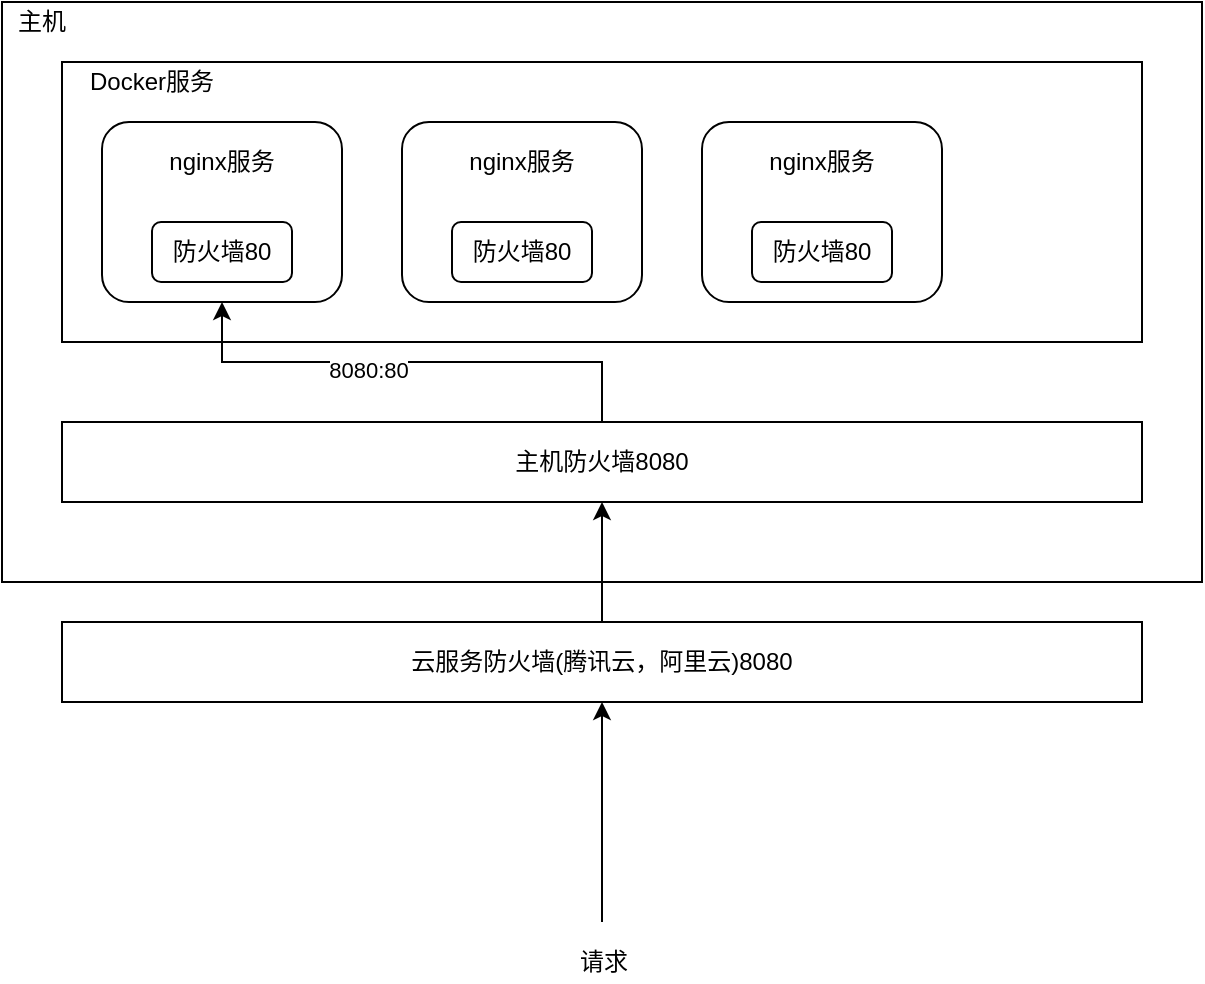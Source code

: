 <mxfile version="14.3.0" type="device"><diagram id="16uUkmMDwSyTcyJMp9o1" name="第 1 页"><mxGraphModel dx="1422" dy="846" grid="1" gridSize="10" guides="1" tooltips="1" connect="1" arrows="1" fold="1" page="1" pageScale="1" pageWidth="827" pageHeight="1169" math="0" shadow="0"><root><mxCell id="0"/><mxCell id="1" parent="0"/><mxCell id="-v3iUL1oD8SAu2r0jiKa-1" value="" style="rounded=0;whiteSpace=wrap;html=1;" vertex="1" parent="1"><mxGeometry x="120" y="80" width="600" height="290" as="geometry"/></mxCell><mxCell id="-v3iUL1oD8SAu2r0jiKa-2" value="" style="rounded=0;whiteSpace=wrap;html=1;" vertex="1" parent="1"><mxGeometry x="150" y="110" width="540" height="140" as="geometry"/></mxCell><mxCell id="-v3iUL1oD8SAu2r0jiKa-19" style="edgeStyle=orthogonalEdgeStyle;rounded=0;orthogonalLoop=1;jettySize=auto;html=1;entryX=0.5;entryY=1;entryDx=0;entryDy=0;" edge="1" parent="1" source="-v3iUL1oD8SAu2r0jiKa-3" target="-v3iUL1oD8SAu2r0jiKa-7"><mxGeometry relative="1" as="geometry"/></mxCell><mxCell id="-v3iUL1oD8SAu2r0jiKa-20" value="8080:80" style="edgeLabel;html=1;align=center;verticalAlign=middle;resizable=0;points=[];" vertex="1" connectable="0" parent="-v3iUL1oD8SAu2r0jiKa-19"><mxGeometry x="0.176" y="4" relative="1" as="geometry"><mxPoint as="offset"/></mxGeometry></mxCell><mxCell id="-v3iUL1oD8SAu2r0jiKa-3" value="主机防火墙8080" style="rounded=0;whiteSpace=wrap;html=1;" vertex="1" parent="1"><mxGeometry x="150" y="290" width="540" height="40" as="geometry"/></mxCell><mxCell id="-v3iUL1oD8SAu2r0jiKa-18" style="edgeStyle=orthogonalEdgeStyle;rounded=0;orthogonalLoop=1;jettySize=auto;html=1;" edge="1" parent="1" source="-v3iUL1oD8SAu2r0jiKa-4" target="-v3iUL1oD8SAu2r0jiKa-3"><mxGeometry relative="1" as="geometry"/></mxCell><mxCell id="-v3iUL1oD8SAu2r0jiKa-4" value="云服务防火墙(腾讯云，阿里云)8080" style="rounded=0;whiteSpace=wrap;html=1;" vertex="1" parent="1"><mxGeometry x="150" y="390" width="540" height="40" as="geometry"/></mxCell><mxCell id="-v3iUL1oD8SAu2r0jiKa-5" value="主机" style="text;html=1;strokeColor=none;fillColor=none;align=center;verticalAlign=middle;whiteSpace=wrap;rounded=0;" vertex="1" parent="1"><mxGeometry x="120" y="80" width="40" height="20" as="geometry"/></mxCell><mxCell id="-v3iUL1oD8SAu2r0jiKa-6" value="Docker服务" style="text;html=1;strokeColor=none;fillColor=none;align=center;verticalAlign=middle;whiteSpace=wrap;rounded=0;" vertex="1" parent="1"><mxGeometry x="150" y="110" width="90" height="20" as="geometry"/></mxCell><mxCell id="-v3iUL1oD8SAu2r0jiKa-7" value="" style="rounded=1;whiteSpace=wrap;html=1;" vertex="1" parent="1"><mxGeometry x="170" y="140" width="120" height="90" as="geometry"/></mxCell><mxCell id="-v3iUL1oD8SAu2r0jiKa-8" value="nginx服务" style="text;html=1;strokeColor=none;fillColor=none;align=center;verticalAlign=middle;whiteSpace=wrap;rounded=0;" vertex="1" parent="1"><mxGeometry x="200" y="150" width="60" height="20" as="geometry"/></mxCell><mxCell id="-v3iUL1oD8SAu2r0jiKa-9" value="" style="rounded=1;whiteSpace=wrap;html=1;" vertex="1" parent="1"><mxGeometry x="320" y="140" width="120" height="90" as="geometry"/></mxCell><mxCell id="-v3iUL1oD8SAu2r0jiKa-10" value="" style="rounded=1;whiteSpace=wrap;html=1;" vertex="1" parent="1"><mxGeometry x="470" y="140" width="120" height="90" as="geometry"/></mxCell><mxCell id="-v3iUL1oD8SAu2r0jiKa-11" value="nginx服务" style="text;html=1;strokeColor=none;fillColor=none;align=center;verticalAlign=middle;whiteSpace=wrap;rounded=0;" vertex="1" parent="1"><mxGeometry x="350" y="150" width="60" height="20" as="geometry"/></mxCell><mxCell id="-v3iUL1oD8SAu2r0jiKa-12" value="nginx服务" style="text;html=1;strokeColor=none;fillColor=none;align=center;verticalAlign=middle;whiteSpace=wrap;rounded=0;" vertex="1" parent="1"><mxGeometry x="500" y="150" width="60" height="20" as="geometry"/></mxCell><mxCell id="-v3iUL1oD8SAu2r0jiKa-13" value="防火墙80" style="rounded=1;whiteSpace=wrap;html=1;" vertex="1" parent="1"><mxGeometry x="195" y="190" width="70" height="30" as="geometry"/></mxCell><mxCell id="-v3iUL1oD8SAu2r0jiKa-14" value="防火墙80" style="rounded=1;whiteSpace=wrap;html=1;" vertex="1" parent="1"><mxGeometry x="345" y="190" width="70" height="30" as="geometry"/></mxCell><mxCell id="-v3iUL1oD8SAu2r0jiKa-15" value="防火墙80" style="rounded=1;whiteSpace=wrap;html=1;" vertex="1" parent="1"><mxGeometry x="495" y="190" width="70" height="30" as="geometry"/></mxCell><mxCell id="-v3iUL1oD8SAu2r0jiKa-16" value="" style="endArrow=classic;html=1;entryX=0.5;entryY=1;entryDx=0;entryDy=0;" edge="1" parent="1" target="-v3iUL1oD8SAu2r0jiKa-4"><mxGeometry width="50" height="50" relative="1" as="geometry"><mxPoint x="420" y="540" as="sourcePoint"/><mxPoint x="430" y="290" as="targetPoint"/><Array as="points"/></mxGeometry></mxCell><mxCell id="-v3iUL1oD8SAu2r0jiKa-17" value="请求" style="text;html=1;strokeColor=none;fillColor=none;align=center;verticalAlign=middle;whiteSpace=wrap;rounded=0;" vertex="1" parent="1"><mxGeometry x="401" y="550" width="40" height="20" as="geometry"/></mxCell></root></mxGraphModel></diagram></mxfile>